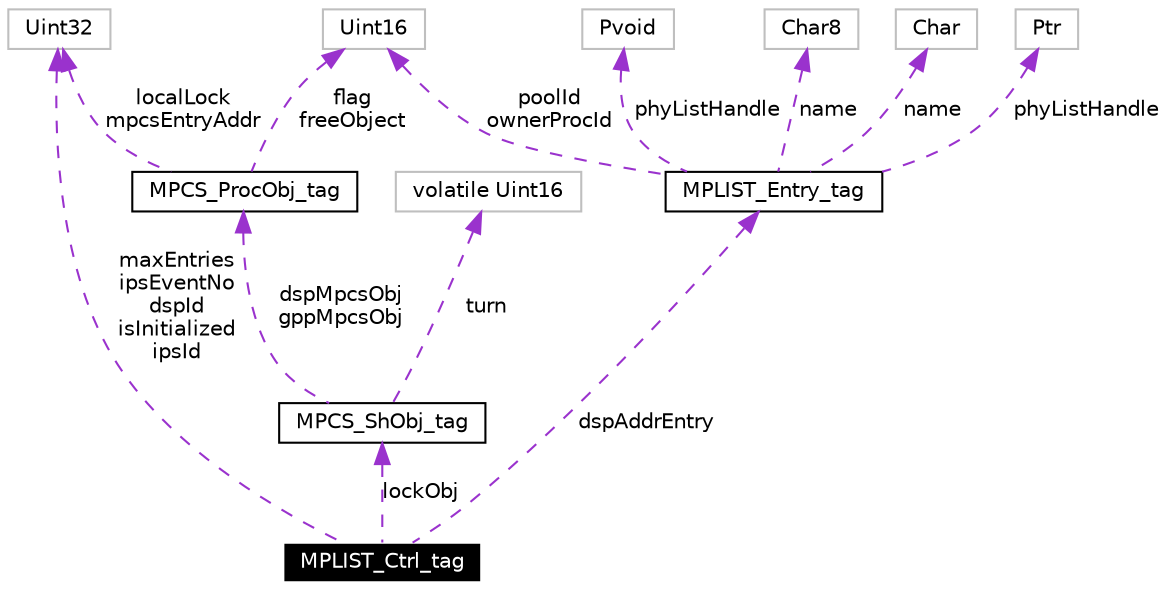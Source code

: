 digraph G
{
  edge [fontname="Helvetica",fontsize=10,labelfontname="Helvetica",labelfontsize=10];
  node [fontname="Helvetica",fontsize=10,shape=record];
  Node1 [label="MPLIST_Ctrl_tag",height=0.2,width=0.4,color="white", fillcolor="black", style="filled" fontcolor="white"];
  Node2 -> Node1 [dir=back,color="darkorchid3",fontsize=10,style="dashed",label="maxEntries\nipsEventNo\ndspId\nisInitialized\nipsId",fontname="Helvetica"];
  Node2 [label="Uint32",height=0.2,width=0.4,color="grey75", fillcolor="white", style="filled"];
  Node3 -> Node1 [dir=back,color="darkorchid3",fontsize=10,style="dashed",label="lockObj",fontname="Helvetica"];
  Node3 [label="MPCS_ShObj_tag",height=0.2,width=0.4,color="black", fillcolor="white", style="filled",URL="$structMPCS__ShObj__tag.html"];
  Node4 -> Node3 [dir=back,color="darkorchid3",fontsize=10,style="dashed",label="turn",fontname="Helvetica"];
  Node4 [label="volatile Uint16",height=0.2,width=0.4,color="grey75", fillcolor="white", style="filled"];
  Node5 -> Node3 [dir=back,color="darkorchid3",fontsize=10,style="dashed",label="dspMpcsObj\ngppMpcsObj",fontname="Helvetica"];
  Node5 [label="MPCS_ProcObj_tag",height=0.2,width=0.4,color="black", fillcolor="white", style="filled",URL="$structMPCS__ProcObj__tag.html"];
  Node2 -> Node5 [dir=back,color="darkorchid3",fontsize=10,style="dashed",label="localLock\nmpcsEntryAddr",fontname="Helvetica"];
  Node6 -> Node5 [dir=back,color="darkorchid3",fontsize=10,style="dashed",label="flag\nfreeObject",fontname="Helvetica"];
  Node6 [label="Uint16",height=0.2,width=0.4,color="grey75", fillcolor="white", style="filled"];
  Node7 -> Node1 [dir=back,color="darkorchid3",fontsize=10,style="dashed",label="dspAddrEntry",fontname="Helvetica"];
  Node7 [label="MPLIST_Entry_tag",height=0.2,width=0.4,color="black", fillcolor="white", style="filled",URL="$structMPLIST__Entry__tag.html"];
  Node8 -> Node7 [dir=back,color="darkorchid3",fontsize=10,style="dashed",label="phyListHandle",fontname="Helvetica"];
  Node8 [label="Pvoid",height=0.2,width=0.4,color="grey75", fillcolor="white", style="filled"];
  Node9 -> Node7 [dir=back,color="darkorchid3",fontsize=10,style="dashed",label="name",fontname="Helvetica"];
  Node9 [label="Char8",height=0.2,width=0.4,color="grey75", fillcolor="white", style="filled"];
  Node10 -> Node7 [dir=back,color="darkorchid3",fontsize=10,style="dashed",label="name",fontname="Helvetica"];
  Node10 [label="Char",height=0.2,width=0.4,color="grey75", fillcolor="white", style="filled"];
  Node11 -> Node7 [dir=back,color="darkorchid3",fontsize=10,style="dashed",label="phyListHandle",fontname="Helvetica"];
  Node11 [label="Ptr",height=0.2,width=0.4,color="grey75", fillcolor="white", style="filled"];
  Node6 -> Node7 [dir=back,color="darkorchid3",fontsize=10,style="dashed",label="poolId\nownerProcId",fontname="Helvetica"];
}
